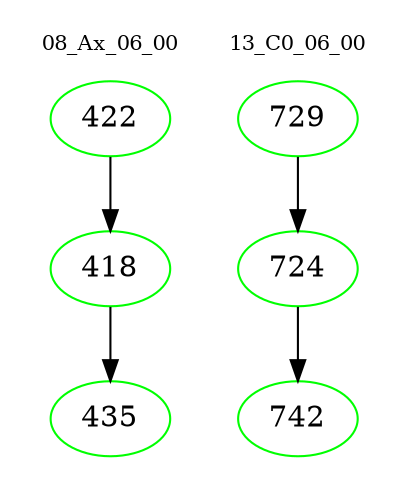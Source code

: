 digraph{
subgraph cluster_0 {
color = white
label = "08_Ax_06_00";
fontsize=10;
T0_422 [label="422", color="green"]
T0_422 -> T0_418 [color="black"]
T0_418 [label="418", color="green"]
T0_418 -> T0_435 [color="black"]
T0_435 [label="435", color="green"]
}
subgraph cluster_1 {
color = white
label = "13_C0_06_00";
fontsize=10;
T1_729 [label="729", color="green"]
T1_729 -> T1_724 [color="black"]
T1_724 [label="724", color="green"]
T1_724 -> T1_742 [color="black"]
T1_742 [label="742", color="green"]
}
}
